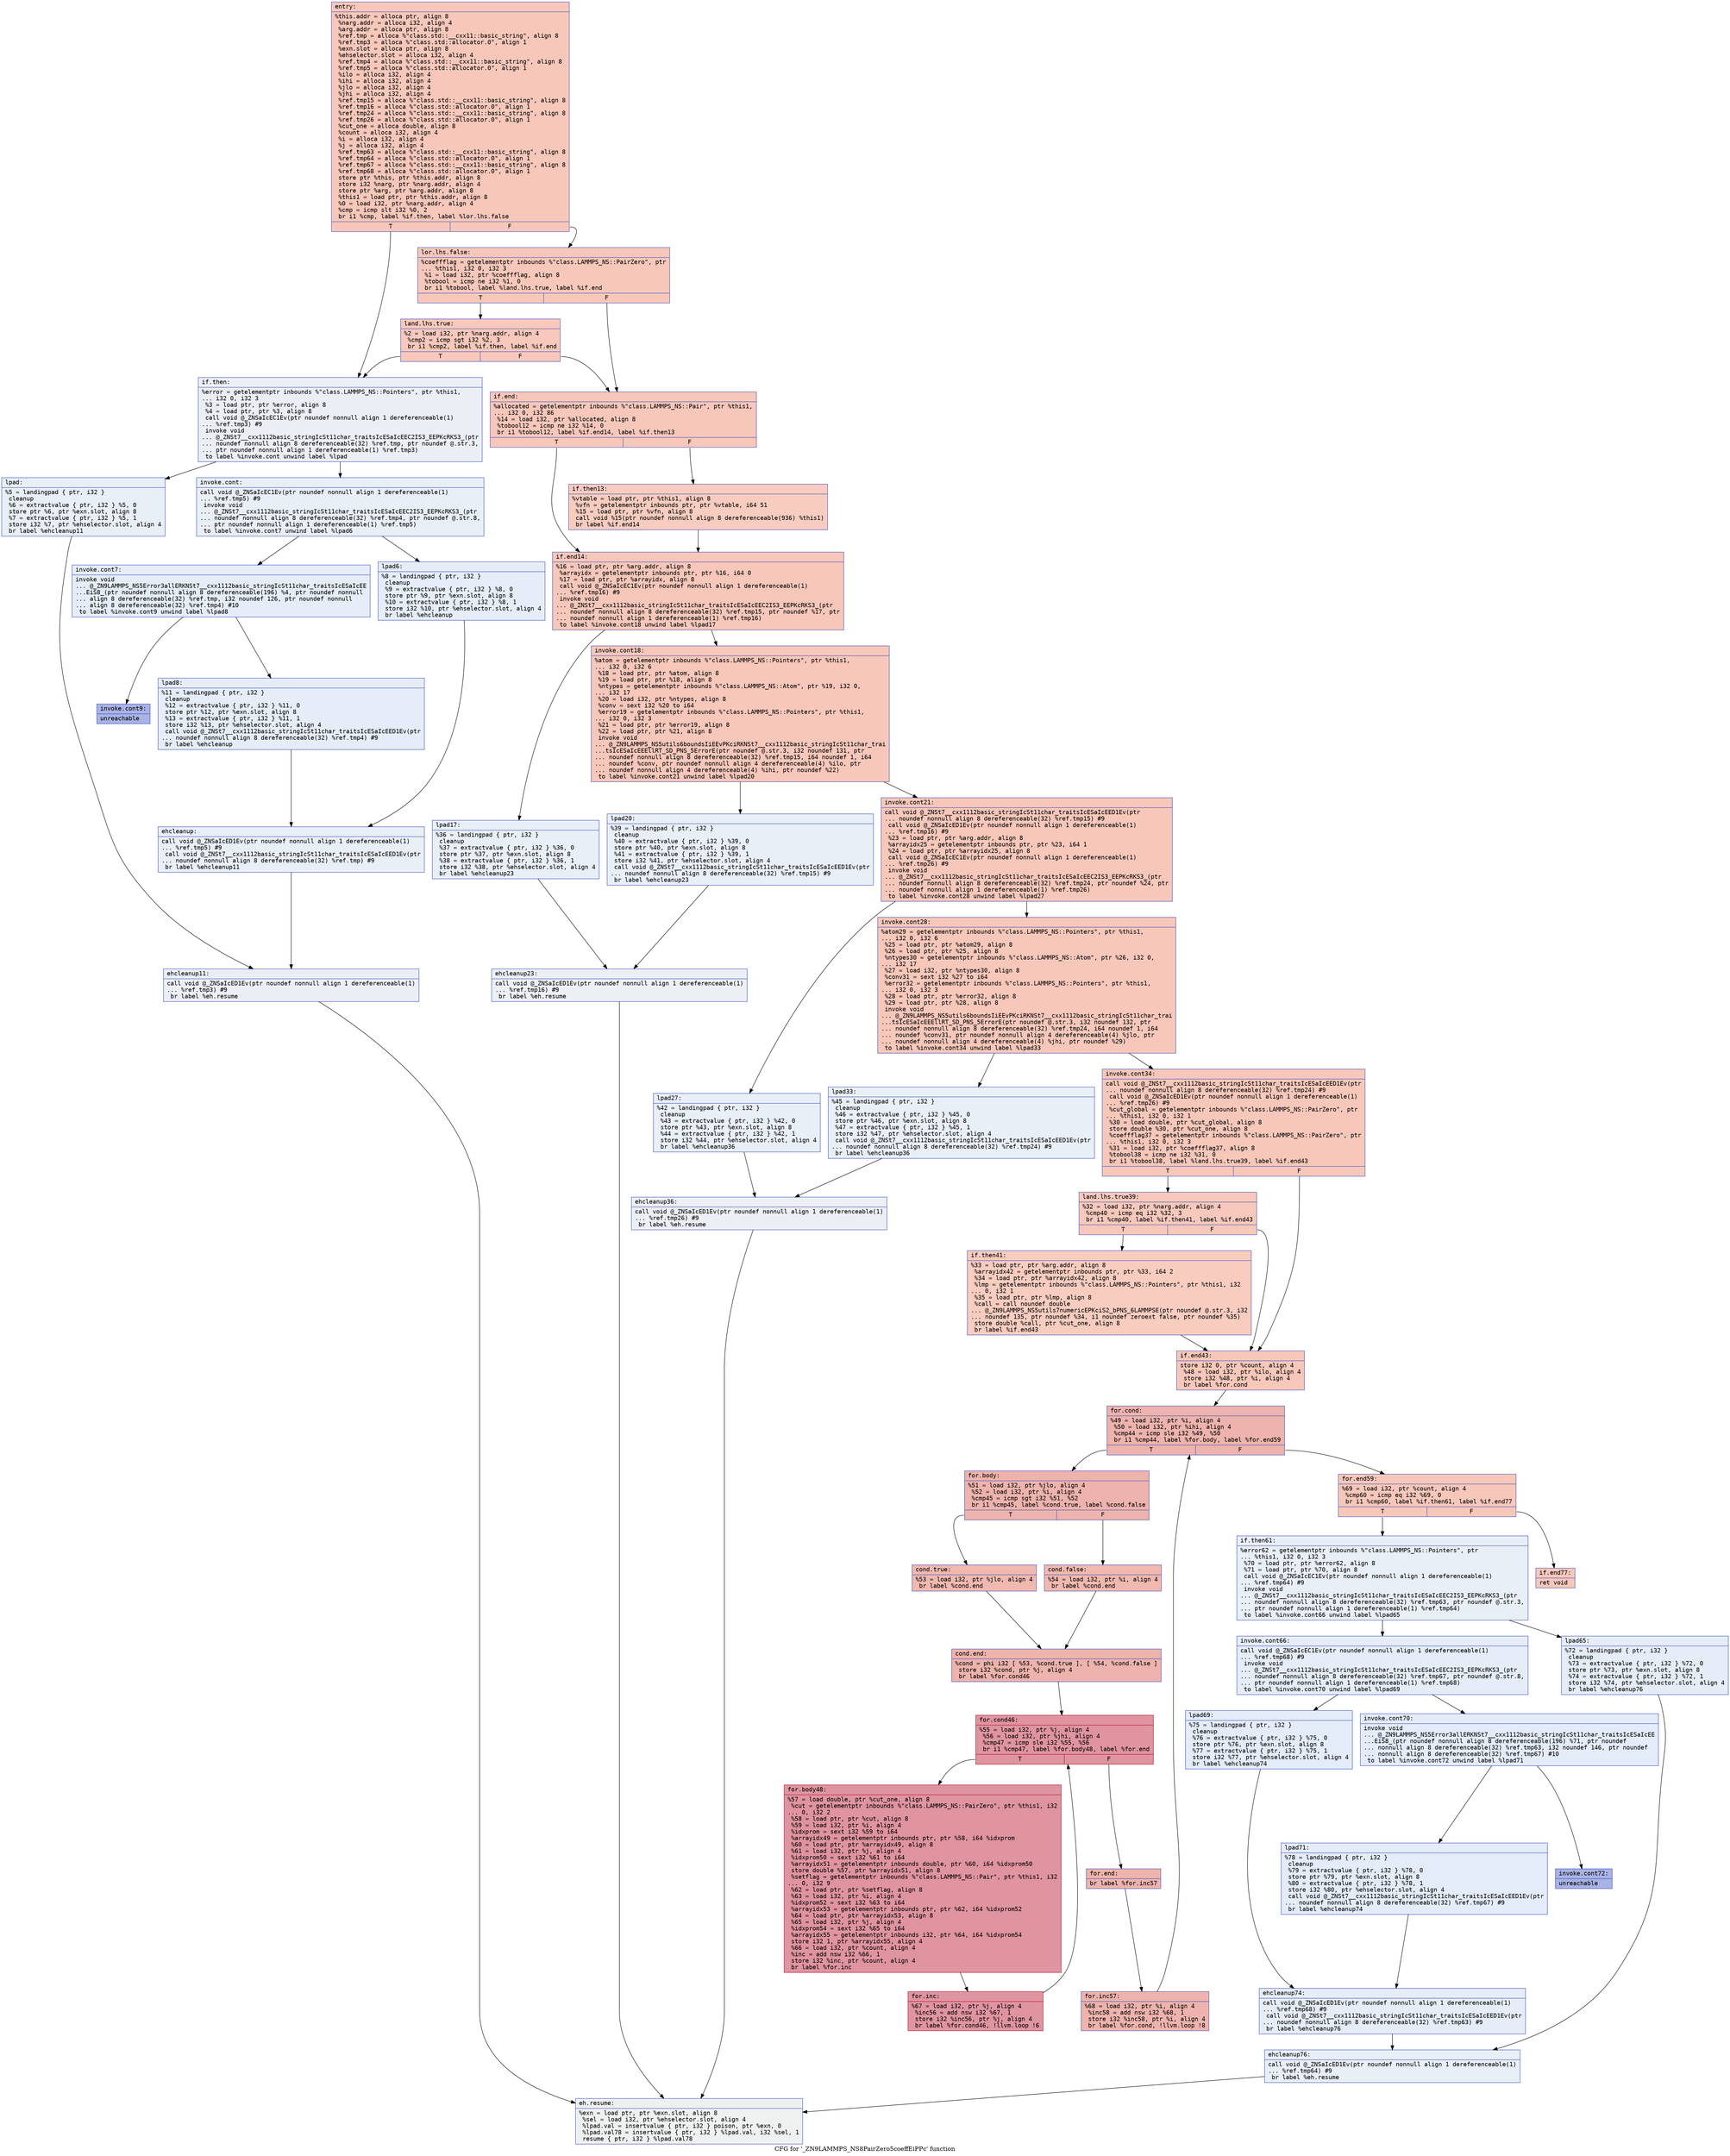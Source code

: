 digraph "CFG for '_ZN9LAMMPS_NS8PairZero5coeffEiPPc' function" {
	label="CFG for '_ZN9LAMMPS_NS8PairZero5coeffEiPPc' function";

	Node0x55f528d65940 [shape=record,color="#3d50c3ff", style=filled, fillcolor="#ec7f6370" fontname="Courier",label="{entry:\l|  %this.addr = alloca ptr, align 8\l  %narg.addr = alloca i32, align 4\l  %arg.addr = alloca ptr, align 8\l  %ref.tmp = alloca %\"class.std::__cxx11::basic_string\", align 8\l  %ref.tmp3 = alloca %\"class.std::allocator.0\", align 1\l  %exn.slot = alloca ptr, align 8\l  %ehselector.slot = alloca i32, align 4\l  %ref.tmp4 = alloca %\"class.std::__cxx11::basic_string\", align 8\l  %ref.tmp5 = alloca %\"class.std::allocator.0\", align 1\l  %ilo = alloca i32, align 4\l  %ihi = alloca i32, align 4\l  %jlo = alloca i32, align 4\l  %jhi = alloca i32, align 4\l  %ref.tmp15 = alloca %\"class.std::__cxx11::basic_string\", align 8\l  %ref.tmp16 = alloca %\"class.std::allocator.0\", align 1\l  %ref.tmp24 = alloca %\"class.std::__cxx11::basic_string\", align 8\l  %ref.tmp26 = alloca %\"class.std::allocator.0\", align 1\l  %cut_one = alloca double, align 8\l  %count = alloca i32, align 4\l  %i = alloca i32, align 4\l  %j = alloca i32, align 4\l  %ref.tmp63 = alloca %\"class.std::__cxx11::basic_string\", align 8\l  %ref.tmp64 = alloca %\"class.std::allocator.0\", align 1\l  %ref.tmp67 = alloca %\"class.std::__cxx11::basic_string\", align 8\l  %ref.tmp68 = alloca %\"class.std::allocator.0\", align 1\l  store ptr %this, ptr %this.addr, align 8\l  store i32 %narg, ptr %narg.addr, align 4\l  store ptr %arg, ptr %arg.addr, align 8\l  %this1 = load ptr, ptr %this.addr, align 8\l  %0 = load i32, ptr %narg.addr, align 4\l  %cmp = icmp slt i32 %0, 2\l  br i1 %cmp, label %if.then, label %lor.lhs.false\l|{<s0>T|<s1>F}}"];
	Node0x55f528d65940:s0 -> Node0x55f528d67000[tooltip="entry -> if.then\nProbability 0.00%" ];
	Node0x55f528d65940:s1 -> Node0x55f528d67070[tooltip="entry -> lor.lhs.false\nProbability 100.00%" ];
	Node0x55f528d67070 [shape=record,color="#3d50c3ff", style=filled, fillcolor="#ec7f6370" fontname="Courier",label="{lor.lhs.false:\l|  %coeffflag = getelementptr inbounds %\"class.LAMMPS_NS::PairZero\", ptr\l... %this1, i32 0, i32 3\l  %1 = load i32, ptr %coeffflag, align 8\l  %tobool = icmp ne i32 %1, 0\l  br i1 %tobool, label %land.lhs.true, label %if.end\l|{<s0>T|<s1>F}}"];
	Node0x55f528d67070:s0 -> Node0x55f528d67420[tooltip="lor.lhs.false -> land.lhs.true\nProbability 62.50%" ];
	Node0x55f528d67070:s1 -> Node0x55f528d674a0[tooltip="lor.lhs.false -> if.end\nProbability 37.50%" ];
	Node0x55f528d67420 [shape=record,color="#3d50c3ff", style=filled, fillcolor="#ed836670" fontname="Courier",label="{land.lhs.true:\l|  %2 = load i32, ptr %narg.addr, align 4\l  %cmp2 = icmp sgt i32 %2, 3\l  br i1 %cmp2, label %if.then, label %if.end\l|{<s0>T|<s1>F}}"];
	Node0x55f528d67420:s0 -> Node0x55f528d67000[tooltip="land.lhs.true -> if.then\nProbability 0.00%" ];
	Node0x55f528d67420:s1 -> Node0x55f528d674a0[tooltip="land.lhs.true -> if.end\nProbability 100.00%" ];
	Node0x55f528d67000 [shape=record,color="#3d50c3ff", style=filled, fillcolor="#d1dae970" fontname="Courier",label="{if.then:\l|  %error = getelementptr inbounds %\"class.LAMMPS_NS::Pointers\", ptr %this1,\l... i32 0, i32 3\l  %3 = load ptr, ptr %error, align 8\l  %4 = load ptr, ptr %3, align 8\l  call void @_ZNSaIcEC1Ev(ptr noundef nonnull align 1 dereferenceable(1)\l... %ref.tmp3) #9\l  invoke void\l... @_ZNSt7__cxx1112basic_stringIcSt11char_traitsIcESaIcEEC2IS3_EEPKcRKS3_(ptr\l... noundef nonnull align 8 dereferenceable(32) %ref.tmp, ptr noundef @.str.3,\l... ptr noundef nonnull align 1 dereferenceable(1) %ref.tmp3)\l          to label %invoke.cont unwind label %lpad\l}"];
	Node0x55f528d67000 -> Node0x55f528d67b60[tooltip="if.then -> invoke.cont\nProbability 50.00%" ];
	Node0x55f528d67000 -> Node0x55f528d67be0[tooltip="if.then -> lpad\nProbability 50.00%" ];
	Node0x55f528d67b60 [shape=record,color="#3d50c3ff", style=filled, fillcolor="#cedaeb70" fontname="Courier",label="{invoke.cont:\l|  call void @_ZNSaIcEC1Ev(ptr noundef nonnull align 1 dereferenceable(1)\l... %ref.tmp5) #9\l  invoke void\l... @_ZNSt7__cxx1112basic_stringIcSt11char_traitsIcESaIcEEC2IS3_EEPKcRKS3_(ptr\l... noundef nonnull align 8 dereferenceable(32) %ref.tmp4, ptr noundef @.str.8,\l... ptr noundef nonnull align 1 dereferenceable(1) %ref.tmp5)\l          to label %invoke.cont7 unwind label %lpad6\l}"];
	Node0x55f528d67b60 -> Node0x55f528d67f00[tooltip="invoke.cont -> invoke.cont7\nProbability 50.00%" ];
	Node0x55f528d67b60 -> Node0x55f528d67f50[tooltip="invoke.cont -> lpad6\nProbability 50.00%" ];
	Node0x55f528d67f00 [shape=record,color="#3d50c3ff", style=filled, fillcolor="#c7d7f070" fontname="Courier",label="{invoke.cont7:\l|  invoke void\l... @_ZN9LAMMPS_NS5Error3allERKNSt7__cxx1112basic_stringIcSt11char_traitsIcESaIcEE\l...EiS8_(ptr noundef nonnull align 8 dereferenceable(196) %4, ptr noundef nonnull\l... align 8 dereferenceable(32) %ref.tmp, i32 noundef 126, ptr noundef nonnull\l... align 8 dereferenceable(32) %ref.tmp4) #10\l          to label %invoke.cont9 unwind label %lpad8\l}"];
	Node0x55f528d67f00 -> Node0x55f528d67eb0[tooltip="invoke.cont7 -> invoke.cont9\nProbability 0.00%" ];
	Node0x55f528d67f00 -> Node0x55f528d68270[tooltip="invoke.cont7 -> lpad8\nProbability 100.00%" ];
	Node0x55f528d67eb0 [shape=record,color="#3d50c3ff", style=filled, fillcolor="#3d50c370" fontname="Courier",label="{invoke.cont9:\l|  unreachable\l}"];
	Node0x55f528d67be0 [shape=record,color="#3d50c3ff", style=filled, fillcolor="#cedaeb70" fontname="Courier",label="{lpad:\l|  %5 = landingpad \{ ptr, i32 \}\l          cleanup\l  %6 = extractvalue \{ ptr, i32 \} %5, 0\l  store ptr %6, ptr %exn.slot, align 8\l  %7 = extractvalue \{ ptr, i32 \} %5, 1\l  store i32 %7, ptr %ehselector.slot, align 4\l  br label %ehcleanup11\l}"];
	Node0x55f528d67be0 -> Node0x55f528d68910[tooltip="lpad -> ehcleanup11\nProbability 100.00%" ];
	Node0x55f528d67f50 [shape=record,color="#3d50c3ff", style=filled, fillcolor="#c7d7f070" fontname="Courier",label="{lpad6:\l|  %8 = landingpad \{ ptr, i32 \}\l          cleanup\l  %9 = extractvalue \{ ptr, i32 \} %8, 0\l  store ptr %9, ptr %exn.slot, align 8\l  %10 = extractvalue \{ ptr, i32 \} %8, 1\l  store i32 %10, ptr %ehselector.slot, align 4\l  br label %ehcleanup\l}"];
	Node0x55f528d67f50 -> Node0x55f528d68bf0[tooltip="lpad6 -> ehcleanup\nProbability 100.00%" ];
	Node0x55f528d68270 [shape=record,color="#3d50c3ff", style=filled, fillcolor="#c7d7f070" fontname="Courier",label="{lpad8:\l|  %11 = landingpad \{ ptr, i32 \}\l          cleanup\l  %12 = extractvalue \{ ptr, i32 \} %11, 0\l  store ptr %12, ptr %exn.slot, align 8\l  %13 = extractvalue \{ ptr, i32 \} %11, 1\l  store i32 %13, ptr %ehselector.slot, align 4\l  call void @_ZNSt7__cxx1112basic_stringIcSt11char_traitsIcESaIcEED1Ev(ptr\l... noundef nonnull align 8 dereferenceable(32) %ref.tmp4) #9\l  br label %ehcleanup\l}"];
	Node0x55f528d68270 -> Node0x55f528d68bf0[tooltip="lpad8 -> ehcleanup\nProbability 100.00%" ];
	Node0x55f528d68bf0 [shape=record,color="#3d50c3ff", style=filled, fillcolor="#cedaeb70" fontname="Courier",label="{ehcleanup:\l|  call void @_ZNSaIcED1Ev(ptr noundef nonnull align 1 dereferenceable(1)\l... %ref.tmp5) #9\l  call void @_ZNSt7__cxx1112basic_stringIcSt11char_traitsIcESaIcEED1Ev(ptr\l... noundef nonnull align 8 dereferenceable(32) %ref.tmp) #9\l  br label %ehcleanup11\l}"];
	Node0x55f528d68bf0 -> Node0x55f528d68910[tooltip="ehcleanup -> ehcleanup11\nProbability 100.00%" ];
	Node0x55f528d68910 [shape=record,color="#3d50c3ff", style=filled, fillcolor="#d1dae970" fontname="Courier",label="{ehcleanup11:\l|  call void @_ZNSaIcED1Ev(ptr noundef nonnull align 1 dereferenceable(1)\l... %ref.tmp3) #9\l  br label %eh.resume\l}"];
	Node0x55f528d68910 -> Node0x55f528d694a0[tooltip="ehcleanup11 -> eh.resume\nProbability 100.00%" ];
	Node0x55f528d674a0 [shape=record,color="#3d50c3ff", style=filled, fillcolor="#ec7f6370" fontname="Courier",label="{if.end:\l|  %allocated = getelementptr inbounds %\"class.LAMMPS_NS::Pair\", ptr %this1,\l... i32 0, i32 86\l  %14 = load i32, ptr %allocated, align 8\l  %tobool12 = icmp ne i32 %14, 0\l  br i1 %tobool12, label %if.end14, label %if.then13\l|{<s0>T|<s1>F}}"];
	Node0x55f528d674a0:s0 -> Node0x55f528d69db0[tooltip="if.end -> if.end14\nProbability 62.50%" ];
	Node0x55f528d674a0:s1 -> Node0x55f528d69e30[tooltip="if.end -> if.then13\nProbability 37.50%" ];
	Node0x55f528d69e30 [shape=record,color="#3d50c3ff", style=filled, fillcolor="#f08b6e70" fontname="Courier",label="{if.then13:\l|  %vtable = load ptr, ptr %this1, align 8\l  %vfn = getelementptr inbounds ptr, ptr %vtable, i64 51\l  %15 = load ptr, ptr %vfn, align 8\l  call void %15(ptr noundef nonnull align 8 dereferenceable(936) %this1)\l  br label %if.end14\l}"];
	Node0x55f528d69e30 -> Node0x55f528d69db0[tooltip="if.then13 -> if.end14\nProbability 100.00%" ];
	Node0x55f528d69db0 [shape=record,color="#3d50c3ff", style=filled, fillcolor="#ec7f6370" fontname="Courier",label="{if.end14:\l|  %16 = load ptr, ptr %arg.addr, align 8\l  %arrayidx = getelementptr inbounds ptr, ptr %16, i64 0\l  %17 = load ptr, ptr %arrayidx, align 8\l  call void @_ZNSaIcEC1Ev(ptr noundef nonnull align 1 dereferenceable(1)\l... %ref.tmp16) #9\l  invoke void\l... @_ZNSt7__cxx1112basic_stringIcSt11char_traitsIcESaIcEEC2IS3_EEPKcRKS3_(ptr\l... noundef nonnull align 8 dereferenceable(32) %ref.tmp15, ptr noundef %17, ptr\l... noundef nonnull align 1 dereferenceable(1) %ref.tmp16)\l          to label %invoke.cont18 unwind label %lpad17\l}"];
	Node0x55f528d69db0 -> Node0x55f528d6a600[tooltip="if.end14 -> invoke.cont18\nProbability 100.00%" ];
	Node0x55f528d69db0 -> Node0x55f528d6a680[tooltip="if.end14 -> lpad17\nProbability 0.00%" ];
	Node0x55f528d6a600 [shape=record,color="#3d50c3ff", style=filled, fillcolor="#ec7f6370" fontname="Courier",label="{invoke.cont18:\l|  %atom = getelementptr inbounds %\"class.LAMMPS_NS::Pointers\", ptr %this1,\l... i32 0, i32 6\l  %18 = load ptr, ptr %atom, align 8\l  %19 = load ptr, ptr %18, align 8\l  %ntypes = getelementptr inbounds %\"class.LAMMPS_NS::Atom\", ptr %19, i32 0,\l... i32 17\l  %20 = load i32, ptr %ntypes, align 8\l  %conv = sext i32 %20 to i64\l  %error19 = getelementptr inbounds %\"class.LAMMPS_NS::Pointers\", ptr %this1,\l... i32 0, i32 3\l  %21 = load ptr, ptr %error19, align 8\l  %22 = load ptr, ptr %21, align 8\l  invoke void\l... @_ZN9LAMMPS_NS5utils6boundsIiEEvPKciRKNSt7__cxx1112basic_stringIcSt11char_trai\l...tsIcESaIcEEEllRT_SD_PNS_5ErrorE(ptr noundef @.str.3, i32 noundef 131, ptr\l... noundef nonnull align 8 dereferenceable(32) %ref.tmp15, i64 noundef 1, i64\l... noundef %conv, ptr noundef nonnull align 4 dereferenceable(4) %ilo, ptr\l... noundef nonnull align 4 dereferenceable(4) %ihi, ptr noundef %22)\l          to label %invoke.cont21 unwind label %lpad20\l}"];
	Node0x55f528d6a600 -> Node0x55f528d6a5b0[tooltip="invoke.cont18 -> invoke.cont21\nProbability 100.00%" ];
	Node0x55f528d6a600 -> Node0x55f528d6af60[tooltip="invoke.cont18 -> lpad20\nProbability 0.00%" ];
	Node0x55f528d6a5b0 [shape=record,color="#3d50c3ff", style=filled, fillcolor="#ec7f6370" fontname="Courier",label="{invoke.cont21:\l|  call void @_ZNSt7__cxx1112basic_stringIcSt11char_traitsIcESaIcEED1Ev(ptr\l... noundef nonnull align 8 dereferenceable(32) %ref.tmp15) #9\l  call void @_ZNSaIcED1Ev(ptr noundef nonnull align 1 dereferenceable(1)\l... %ref.tmp16) #9\l  %23 = load ptr, ptr %arg.addr, align 8\l  %arrayidx25 = getelementptr inbounds ptr, ptr %23, i64 1\l  %24 = load ptr, ptr %arrayidx25, align 8\l  call void @_ZNSaIcEC1Ev(ptr noundef nonnull align 1 dereferenceable(1)\l... %ref.tmp26) #9\l  invoke void\l... @_ZNSt7__cxx1112basic_stringIcSt11char_traitsIcESaIcEEC2IS3_EEPKcRKS3_(ptr\l... noundef nonnull align 8 dereferenceable(32) %ref.tmp24, ptr noundef %24, ptr\l... noundef nonnull align 1 dereferenceable(1) %ref.tmp26)\l          to label %invoke.cont28 unwind label %lpad27\l}"];
	Node0x55f528d6a5b0 -> Node0x55f528d6c770[tooltip="invoke.cont21 -> invoke.cont28\nProbability 100.00%" ];
	Node0x55f528d6a5b0 -> Node0x55f528d6c7f0[tooltip="invoke.cont21 -> lpad27\nProbability 0.00%" ];
	Node0x55f528d6c770 [shape=record,color="#3d50c3ff", style=filled, fillcolor="#ec7f6370" fontname="Courier",label="{invoke.cont28:\l|  %atom29 = getelementptr inbounds %\"class.LAMMPS_NS::Pointers\", ptr %this1,\l... i32 0, i32 6\l  %25 = load ptr, ptr %atom29, align 8\l  %26 = load ptr, ptr %25, align 8\l  %ntypes30 = getelementptr inbounds %\"class.LAMMPS_NS::Atom\", ptr %26, i32 0,\l... i32 17\l  %27 = load i32, ptr %ntypes30, align 8\l  %conv31 = sext i32 %27 to i64\l  %error32 = getelementptr inbounds %\"class.LAMMPS_NS::Pointers\", ptr %this1,\l... i32 0, i32 3\l  %28 = load ptr, ptr %error32, align 8\l  %29 = load ptr, ptr %28, align 8\l  invoke void\l... @_ZN9LAMMPS_NS5utils6boundsIiEEvPKciRKNSt7__cxx1112basic_stringIcSt11char_trai\l...tsIcESaIcEEEllRT_SD_PNS_5ErrorE(ptr noundef @.str.3, i32 noundef 132, ptr\l... noundef nonnull align 8 dereferenceable(32) %ref.tmp24, i64 noundef 1, i64\l... noundef %conv31, ptr noundef nonnull align 4 dereferenceable(4) %jlo, ptr\l... noundef nonnull align 4 dereferenceable(4) %jhi, ptr noundef %29)\l          to label %invoke.cont34 unwind label %lpad33\l}"];
	Node0x55f528d6c770 -> Node0x55f528d6c720[tooltip="invoke.cont28 -> invoke.cont34\nProbability 100.00%" ];
	Node0x55f528d6c770 -> Node0x55f528d6d0b0[tooltip="invoke.cont28 -> lpad33\nProbability 0.00%" ];
	Node0x55f528d6c720 [shape=record,color="#3d50c3ff", style=filled, fillcolor="#ec7f6370" fontname="Courier",label="{invoke.cont34:\l|  call void @_ZNSt7__cxx1112basic_stringIcSt11char_traitsIcESaIcEED1Ev(ptr\l... noundef nonnull align 8 dereferenceable(32) %ref.tmp24) #9\l  call void @_ZNSaIcED1Ev(ptr noundef nonnull align 1 dereferenceable(1)\l... %ref.tmp26) #9\l  %cut_global = getelementptr inbounds %\"class.LAMMPS_NS::PairZero\", ptr\l... %this1, i32 0, i32 1\l  %30 = load double, ptr %cut_global, align 8\l  store double %30, ptr %cut_one, align 8\l  %coeffflag37 = getelementptr inbounds %\"class.LAMMPS_NS::PairZero\", ptr\l... %this1, i32 0, i32 3\l  %31 = load i32, ptr %coeffflag37, align 8\l  %tobool38 = icmp ne i32 %31, 0\l  br i1 %tobool38, label %land.lhs.true39, label %if.end43\l|{<s0>T|<s1>F}}"];
	Node0x55f528d6c720:s0 -> Node0x55f528d6d900[tooltip="invoke.cont34 -> land.lhs.true39\nProbability 62.50%" ];
	Node0x55f528d6c720:s1 -> Node0x55f528d6d980[tooltip="invoke.cont34 -> if.end43\nProbability 37.50%" ];
	Node0x55f528d6d900 [shape=record,color="#3d50c3ff", style=filled, fillcolor="#ed836670" fontname="Courier",label="{land.lhs.true39:\l|  %32 = load i32, ptr %narg.addr, align 4\l  %cmp40 = icmp eq i32 %32, 3\l  br i1 %cmp40, label %if.then41, label %if.end43\l|{<s0>T|<s1>F}}"];
	Node0x55f528d6d900:s0 -> Node0x55f528d6dc50[tooltip="land.lhs.true39 -> if.then41\nProbability 50.00%" ];
	Node0x55f528d6d900:s1 -> Node0x55f528d6d980[tooltip="land.lhs.true39 -> if.end43\nProbability 50.00%" ];
	Node0x55f528d6dc50 [shape=record,color="#3d50c3ff", style=filled, fillcolor="#f08b6e70" fontname="Courier",label="{if.then41:\l|  %33 = load ptr, ptr %arg.addr, align 8\l  %arrayidx42 = getelementptr inbounds ptr, ptr %33, i64 2\l  %34 = load ptr, ptr %arrayidx42, align 8\l  %lmp = getelementptr inbounds %\"class.LAMMPS_NS::Pointers\", ptr %this1, i32\l... 0, i32 1\l  %35 = load ptr, ptr %lmp, align 8\l  %call = call noundef double\l... @_ZN9LAMMPS_NS5utils7numericEPKciS2_bPNS_6LAMMPSE(ptr noundef @.str.3, i32\l... noundef 135, ptr noundef %34, i1 noundef zeroext false, ptr noundef %35)\l  store double %call, ptr %cut_one, align 8\l  br label %if.end43\l}"];
	Node0x55f528d6dc50 -> Node0x55f528d6d980[tooltip="if.then41 -> if.end43\nProbability 100.00%" ];
	Node0x55f528d6a680 [shape=record,color="#3d50c3ff", style=filled, fillcolor="#cedaeb70" fontname="Courier",label="{lpad17:\l|  %36 = landingpad \{ ptr, i32 \}\l          cleanup\l  %37 = extractvalue \{ ptr, i32 \} %36, 0\l  store ptr %37, ptr %exn.slot, align 8\l  %38 = extractvalue \{ ptr, i32 \} %36, 1\l  store i32 %38, ptr %ehselector.slot, align 4\l  br label %ehcleanup23\l}"];
	Node0x55f528d6a680 -> Node0x55f528d6e640[tooltip="lpad17 -> ehcleanup23\nProbability 100.00%" ];
	Node0x55f528d6af60 [shape=record,color="#3d50c3ff", style=filled, fillcolor="#cedaeb70" fontname="Courier",label="{lpad20:\l|  %39 = landingpad \{ ptr, i32 \}\l          cleanup\l  %40 = extractvalue \{ ptr, i32 \} %39, 0\l  store ptr %40, ptr %exn.slot, align 8\l  %41 = extractvalue \{ ptr, i32 \} %39, 1\l  store i32 %41, ptr %ehselector.slot, align 4\l  call void @_ZNSt7__cxx1112basic_stringIcSt11char_traitsIcESaIcEED1Ev(ptr\l... noundef nonnull align 8 dereferenceable(32) %ref.tmp15) #9\l  br label %ehcleanup23\l}"];
	Node0x55f528d6af60 -> Node0x55f528d6e640[tooltip="lpad20 -> ehcleanup23\nProbability 100.00%" ];
	Node0x55f528d6e640 [shape=record,color="#3d50c3ff", style=filled, fillcolor="#d4dbe670" fontname="Courier",label="{ehcleanup23:\l|  call void @_ZNSaIcED1Ev(ptr noundef nonnull align 1 dereferenceable(1)\l... %ref.tmp16) #9\l  br label %eh.resume\l}"];
	Node0x55f528d6e640 -> Node0x55f528d694a0[tooltip="ehcleanup23 -> eh.resume\nProbability 100.00%" ];
	Node0x55f528d6c7f0 [shape=record,color="#3d50c3ff", style=filled, fillcolor="#cedaeb70" fontname="Courier",label="{lpad27:\l|  %42 = landingpad \{ ptr, i32 \}\l          cleanup\l  %43 = extractvalue \{ ptr, i32 \} %42, 0\l  store ptr %43, ptr %exn.slot, align 8\l  %44 = extractvalue \{ ptr, i32 \} %42, 1\l  store i32 %44, ptr %ehselector.slot, align 4\l  br label %ehcleanup36\l}"];
	Node0x55f528d6c7f0 -> Node0x55f528d6ef30[tooltip="lpad27 -> ehcleanup36\nProbability 100.00%" ];
	Node0x55f528d6d0b0 [shape=record,color="#3d50c3ff", style=filled, fillcolor="#cedaeb70" fontname="Courier",label="{lpad33:\l|  %45 = landingpad \{ ptr, i32 \}\l          cleanup\l  %46 = extractvalue \{ ptr, i32 \} %45, 0\l  store ptr %46, ptr %exn.slot, align 8\l  %47 = extractvalue \{ ptr, i32 \} %45, 1\l  store i32 %47, ptr %ehselector.slot, align 4\l  call void @_ZNSt7__cxx1112basic_stringIcSt11char_traitsIcESaIcEED1Ev(ptr\l... noundef nonnull align 8 dereferenceable(32) %ref.tmp24) #9\l  br label %ehcleanup36\l}"];
	Node0x55f528d6d0b0 -> Node0x55f528d6ef30[tooltip="lpad33 -> ehcleanup36\nProbability 100.00%" ];
	Node0x55f528d6ef30 [shape=record,color="#3d50c3ff", style=filled, fillcolor="#d4dbe670" fontname="Courier",label="{ehcleanup36:\l|  call void @_ZNSaIcED1Ev(ptr noundef nonnull align 1 dereferenceable(1)\l... %ref.tmp26) #9\l  br label %eh.resume\l}"];
	Node0x55f528d6ef30 -> Node0x55f528d694a0[tooltip="ehcleanup36 -> eh.resume\nProbability 100.00%" ];
	Node0x55f528d6d980 [shape=record,color="#3d50c3ff", style=filled, fillcolor="#ec7f6370" fontname="Courier",label="{if.end43:\l|  store i32 0, ptr %count, align 4\l  %48 = load i32, ptr %ilo, align 4\l  store i32 %48, ptr %i, align 4\l  br label %for.cond\l}"];
	Node0x55f528d6d980 -> Node0x55f528d6ff90[tooltip="if.end43 -> for.cond\nProbability 100.00%" ];
	Node0x55f528d6ff90 [shape=record,color="#3d50c3ff", style=filled, fillcolor="#d6524470" fontname="Courier",label="{for.cond:\l|  %49 = load i32, ptr %i, align 4\l  %50 = load i32, ptr %ihi, align 4\l  %cmp44 = icmp sle i32 %49, %50\l  br i1 %cmp44, label %for.body, label %for.end59\l|{<s0>T|<s1>F}}"];
	Node0x55f528d6ff90:s0 -> Node0x55f528d701e0[tooltip="for.cond -> for.body\nProbability 96.88%" ];
	Node0x55f528d6ff90:s1 -> Node0x55f528d70260[tooltip="for.cond -> for.end59\nProbability 3.12%" ];
	Node0x55f528d701e0 [shape=record,color="#3d50c3ff", style=filled, fillcolor="#d6524470" fontname="Courier",label="{for.body:\l|  %51 = load i32, ptr %jlo, align 4\l  %52 = load i32, ptr %i, align 4\l  %cmp45 = icmp sgt i32 %51, %52\l  br i1 %cmp45, label %cond.true, label %cond.false\l|{<s0>T|<s1>F}}"];
	Node0x55f528d701e0:s0 -> Node0x55f528d70540[tooltip="for.body -> cond.true\nProbability 50.00%" ];
	Node0x55f528d701e0:s1 -> Node0x55f528d705c0[tooltip="for.body -> cond.false\nProbability 50.00%" ];
	Node0x55f528d70540 [shape=record,color="#3d50c3ff", style=filled, fillcolor="#dc5d4a70" fontname="Courier",label="{cond.true:\l|  %53 = load i32, ptr %jlo, align 4\l  br label %cond.end\l}"];
	Node0x55f528d70540 -> Node0x55f528d707d0[tooltip="cond.true -> cond.end\nProbability 100.00%" ];
	Node0x55f528d705c0 [shape=record,color="#3d50c3ff", style=filled, fillcolor="#dc5d4a70" fontname="Courier",label="{cond.false:\l|  %54 = load i32, ptr %i, align 4\l  br label %cond.end\l}"];
	Node0x55f528d705c0 -> Node0x55f528d707d0[tooltip="cond.false -> cond.end\nProbability 100.00%" ];
	Node0x55f528d707d0 [shape=record,color="#3d50c3ff", style=filled, fillcolor="#d6524470" fontname="Courier",label="{cond.end:\l|  %cond = phi i32 [ %53, %cond.true ], [ %54, %cond.false ]\l  store i32 %cond, ptr %j, align 4\l  br label %for.cond46\l}"];
	Node0x55f528d707d0 -> Node0x55f528d70a70[tooltip="cond.end -> for.cond46\nProbability 100.00%" ];
	Node0x55f528d70a70 [shape=record,color="#b70d28ff", style=filled, fillcolor="#b70d2870" fontname="Courier",label="{for.cond46:\l|  %55 = load i32, ptr %j, align 4\l  %56 = load i32, ptr %jhi, align 4\l  %cmp47 = icmp sle i32 %55, %56\l  br i1 %cmp47, label %for.body48, label %for.end\l|{<s0>T|<s1>F}}"];
	Node0x55f528d70a70:s0 -> Node0x55f528d70d70[tooltip="for.cond46 -> for.body48\nProbability 96.88%" ];
	Node0x55f528d70a70:s1 -> Node0x55f528d70df0[tooltip="for.cond46 -> for.end\nProbability 3.12%" ];
	Node0x55f528d70d70 [shape=record,color="#b70d28ff", style=filled, fillcolor="#b70d2870" fontname="Courier",label="{for.body48:\l|  %57 = load double, ptr %cut_one, align 8\l  %cut = getelementptr inbounds %\"class.LAMMPS_NS::PairZero\", ptr %this1, i32\l... 0, i32 2\l  %58 = load ptr, ptr %cut, align 8\l  %59 = load i32, ptr %i, align 4\l  %idxprom = sext i32 %59 to i64\l  %arrayidx49 = getelementptr inbounds ptr, ptr %58, i64 %idxprom\l  %60 = load ptr, ptr %arrayidx49, align 8\l  %61 = load i32, ptr %j, align 4\l  %idxprom50 = sext i32 %61 to i64\l  %arrayidx51 = getelementptr inbounds double, ptr %60, i64 %idxprom50\l  store double %57, ptr %arrayidx51, align 8\l  %setflag = getelementptr inbounds %\"class.LAMMPS_NS::Pair\", ptr %this1, i32\l... 0, i32 9\l  %62 = load ptr, ptr %setflag, align 8\l  %63 = load i32, ptr %i, align 4\l  %idxprom52 = sext i32 %63 to i64\l  %arrayidx53 = getelementptr inbounds ptr, ptr %62, i64 %idxprom52\l  %64 = load ptr, ptr %arrayidx53, align 8\l  %65 = load i32, ptr %j, align 4\l  %idxprom54 = sext i32 %65 to i64\l  %arrayidx55 = getelementptr inbounds i32, ptr %64, i64 %idxprom54\l  store i32 1, ptr %arrayidx55, align 4\l  %66 = load i32, ptr %count, align 4\l  %inc = add nsw i32 %66, 1\l  store i32 %inc, ptr %count, align 4\l  br label %for.inc\l}"];
	Node0x55f528d70d70 -> Node0x55f528d72470[tooltip="for.body48 -> for.inc\nProbability 100.00%" ];
	Node0x55f528d72470 [shape=record,color="#b70d28ff", style=filled, fillcolor="#b70d2870" fontname="Courier",label="{for.inc:\l|  %67 = load i32, ptr %j, align 4\l  %inc56 = add nsw i32 %67, 1\l  store i32 %inc56, ptr %j, align 4\l  br label %for.cond46, !llvm.loop !6\l}"];
	Node0x55f528d72470 -> Node0x55f528d70a70[tooltip="for.inc -> for.cond46\nProbability 100.00%" ];
	Node0x55f528d70df0 [shape=record,color="#3d50c3ff", style=filled, fillcolor="#d6524470" fontname="Courier",label="{for.end:\l|  br label %for.inc57\l}"];
	Node0x55f528d70df0 -> Node0x55f528d72860[tooltip="for.end -> for.inc57\nProbability 100.00%" ];
	Node0x55f528d72860 [shape=record,color="#3d50c3ff", style=filled, fillcolor="#d6524470" fontname="Courier",label="{for.inc57:\l|  %68 = load i32, ptr %i, align 4\l  %inc58 = add nsw i32 %68, 1\l  store i32 %inc58, ptr %i, align 4\l  br label %for.cond, !llvm.loop !8\l}"];
	Node0x55f528d72860 -> Node0x55f528d6ff90[tooltip="for.inc57 -> for.cond\nProbability 100.00%" ];
	Node0x55f528d70260 [shape=record,color="#3d50c3ff", style=filled, fillcolor="#ec7f6370" fontname="Courier",label="{for.end59:\l|  %69 = load i32, ptr %count, align 4\l  %cmp60 = icmp eq i32 %69, 0\l  br i1 %cmp60, label %if.then61, label %if.end77\l|{<s0>T|<s1>F}}"];
	Node0x55f528d70260:s0 -> Node0x55f528d72e10[tooltip="for.end59 -> if.then61\nProbability 0.00%" ];
	Node0x55f528d70260:s1 -> Node0x55f528d72e90[tooltip="for.end59 -> if.end77\nProbability 100.00%" ];
	Node0x55f528d72e10 [shape=record,color="#3d50c3ff", style=filled, fillcolor="#cedaeb70" fontname="Courier",label="{if.then61:\l|  %error62 = getelementptr inbounds %\"class.LAMMPS_NS::Pointers\", ptr\l... %this1, i32 0, i32 3\l  %70 = load ptr, ptr %error62, align 8\l  %71 = load ptr, ptr %70, align 8\l  call void @_ZNSaIcEC1Ev(ptr noundef nonnull align 1 dereferenceable(1)\l... %ref.tmp64) #9\l  invoke void\l... @_ZNSt7__cxx1112basic_stringIcSt11char_traitsIcESaIcEEC2IS3_EEPKcRKS3_(ptr\l... noundef nonnull align 8 dereferenceable(32) %ref.tmp63, ptr noundef @.str.3,\l... ptr noundef nonnull align 1 dereferenceable(1) %ref.tmp64)\l          to label %invoke.cont66 unwind label %lpad65\l}"];
	Node0x55f528d72e10 -> Node0x55f528d73320[tooltip="if.then61 -> invoke.cont66\nProbability 50.00%" ];
	Node0x55f528d72e10 -> Node0x55f528d733a0[tooltip="if.then61 -> lpad65\nProbability 50.00%" ];
	Node0x55f528d73320 [shape=record,color="#3d50c3ff", style=filled, fillcolor="#c7d7f070" fontname="Courier",label="{invoke.cont66:\l|  call void @_ZNSaIcEC1Ev(ptr noundef nonnull align 1 dereferenceable(1)\l... %ref.tmp68) #9\l  invoke void\l... @_ZNSt7__cxx1112basic_stringIcSt11char_traitsIcESaIcEEC2IS3_EEPKcRKS3_(ptr\l... noundef nonnull align 8 dereferenceable(32) %ref.tmp67, ptr noundef @.str.8,\l... ptr noundef nonnull align 1 dereferenceable(1) %ref.tmp68)\l          to label %invoke.cont70 unwind label %lpad69\l}"];
	Node0x55f528d73320 -> Node0x55f528d736c0[tooltip="invoke.cont66 -> invoke.cont70\nProbability 50.00%" ];
	Node0x55f528d73320 -> Node0x55f528d73710[tooltip="invoke.cont66 -> lpad69\nProbability 50.00%" ];
	Node0x55f528d736c0 [shape=record,color="#3d50c3ff", style=filled, fillcolor="#c1d4f470" fontname="Courier",label="{invoke.cont70:\l|  invoke void\l... @_ZN9LAMMPS_NS5Error3allERKNSt7__cxx1112basic_stringIcSt11char_traitsIcESaIcEE\l...EiS8_(ptr noundef nonnull align 8 dereferenceable(196) %71, ptr noundef\l... nonnull align 8 dereferenceable(32) %ref.tmp63, i32 noundef 146, ptr noundef\l... nonnull align 8 dereferenceable(32) %ref.tmp67) #10\l          to label %invoke.cont72 unwind label %lpad71\l}"];
	Node0x55f528d736c0 -> Node0x55f528d73670[tooltip="invoke.cont70 -> invoke.cont72\nProbability 0.00%" ];
	Node0x55f528d736c0 -> Node0x55f528d73a30[tooltip="invoke.cont70 -> lpad71\nProbability 100.00%" ];
	Node0x55f528d73670 [shape=record,color="#3d50c3ff", style=filled, fillcolor="#3d50c370" fontname="Courier",label="{invoke.cont72:\l|  unreachable\l}"];
	Node0x55f528d733a0 [shape=record,color="#3d50c3ff", style=filled, fillcolor="#c7d7f070" fontname="Courier",label="{lpad65:\l|  %72 = landingpad \{ ptr, i32 \}\l          cleanup\l  %73 = extractvalue \{ ptr, i32 \} %72, 0\l  store ptr %73, ptr %exn.slot, align 8\l  %74 = extractvalue \{ ptr, i32 \} %72, 1\l  store i32 %74, ptr %ehselector.slot, align 4\l  br label %ehcleanup76\l}"];
	Node0x55f528d733a0 -> Node0x55f528d73ff0[tooltip="lpad65 -> ehcleanup76\nProbability 100.00%" ];
	Node0x55f528d73710 [shape=record,color="#3d50c3ff", style=filled, fillcolor="#c1d4f470" fontname="Courier",label="{lpad69:\l|  %75 = landingpad \{ ptr, i32 \}\l          cleanup\l  %76 = extractvalue \{ ptr, i32 \} %75, 0\l  store ptr %76, ptr %exn.slot, align 8\l  %77 = extractvalue \{ ptr, i32 \} %75, 1\l  store i32 %77, ptr %ehselector.slot, align 4\l  br label %ehcleanup74\l}"];
	Node0x55f528d73710 -> Node0x55f528d74340[tooltip="lpad69 -> ehcleanup74\nProbability 100.00%" ];
	Node0x55f528d73a30 [shape=record,color="#3d50c3ff", style=filled, fillcolor="#c1d4f470" fontname="Courier",label="{lpad71:\l|  %78 = landingpad \{ ptr, i32 \}\l          cleanup\l  %79 = extractvalue \{ ptr, i32 \} %78, 0\l  store ptr %79, ptr %exn.slot, align 8\l  %80 = extractvalue \{ ptr, i32 \} %78, 1\l  store i32 %80, ptr %ehselector.slot, align 4\l  call void @_ZNSt7__cxx1112basic_stringIcSt11char_traitsIcESaIcEED1Ev(ptr\l... noundef nonnull align 8 dereferenceable(32) %ref.tmp67) #9\l  br label %ehcleanup74\l}"];
	Node0x55f528d73a30 -> Node0x55f528d74340[tooltip="lpad71 -> ehcleanup74\nProbability 100.00%" ];
	Node0x55f528d74340 [shape=record,color="#3d50c3ff", style=filled, fillcolor="#c7d7f070" fontname="Courier",label="{ehcleanup74:\l|  call void @_ZNSaIcED1Ev(ptr noundef nonnull align 1 dereferenceable(1)\l... %ref.tmp68) #9\l  call void @_ZNSt7__cxx1112basic_stringIcSt11char_traitsIcESaIcEED1Ev(ptr\l... noundef nonnull align 8 dereferenceable(32) %ref.tmp63) #9\l  br label %ehcleanup76\l}"];
	Node0x55f528d74340 -> Node0x55f528d73ff0[tooltip="ehcleanup74 -> ehcleanup76\nProbability 100.00%" ];
	Node0x55f528d73ff0 [shape=record,color="#3d50c3ff", style=filled, fillcolor="#cedaeb70" fontname="Courier",label="{ehcleanup76:\l|  call void @_ZNSaIcED1Ev(ptr noundef nonnull align 1 dereferenceable(1)\l... %ref.tmp64) #9\l  br label %eh.resume\l}"];
	Node0x55f528d73ff0 -> Node0x55f528d694a0[tooltip="ehcleanup76 -> eh.resume\nProbability 100.00%" ];
	Node0x55f528d72e90 [shape=record,color="#3d50c3ff", style=filled, fillcolor="#ec7f6370" fontname="Courier",label="{if.end77:\l|  ret void\l}"];
	Node0x55f528d694a0 [shape=record,color="#3d50c3ff", style=filled, fillcolor="#dbdcde70" fontname="Courier",label="{eh.resume:\l|  %exn = load ptr, ptr %exn.slot, align 8\l  %sel = load i32, ptr %ehselector.slot, align 4\l  %lpad.val = insertvalue \{ ptr, i32 \} poison, ptr %exn, 0\l  %lpad.val78 = insertvalue \{ ptr, i32 \} %lpad.val, i32 %sel, 1\l  resume \{ ptr, i32 \} %lpad.val78\l}"];
}
